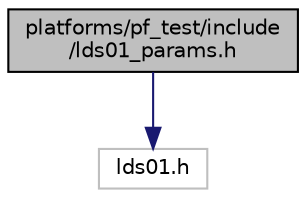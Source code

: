 digraph "platforms/pf_test/include/lds01_params.h"
{
 // LATEX_PDF_SIZE
  bgcolor="transparent";
  edge [fontname="Helvetica",fontsize="10",labelfontname="Helvetica",labelfontsize="10"];
  node [fontname="Helvetica",fontsize="10",shape=record];
  Node1 [label="platforms/pf_test/include\l/lds01_params.h",height=0.2,width=0.4,color="black", fillcolor="grey75", style="filled", fontcolor="black",tooltip="LDS01 parameters for current application."];
  Node1 -> Node2 [color="midnightblue",fontsize="10",style="solid",fontname="Helvetica"];
  Node2 [label="lds01.h",height=0.2,width=0.4,color="grey75",tooltip=" "];
}
